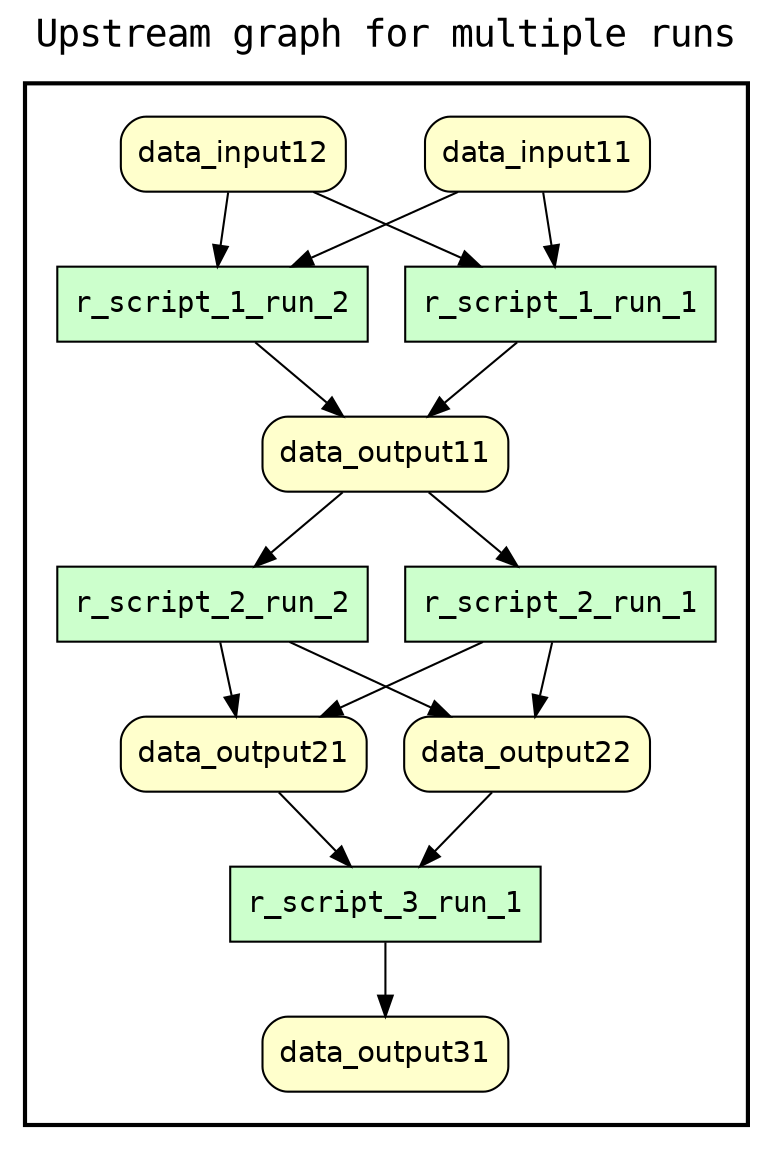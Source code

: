 
digraph yw_data_view {
rankdir=TB
fontname=Courier; fontsize=18; labelloc=t
label="Upstream graph for multiple runs"
subgraph cluster_workflow { label=""; color=black; penwidth=2
subgraph cluster_workflow_inner { label=""; color=white
node[shape=box style="filled" fillcolor="#CCFFCC" peripheries=1 fontname=Courier]
r_script_2_run_2
r_script_2_run_1
r_script_1_run_2
r_script_1_run_1
r_script_3_run_1
node[shape=box style="rounded,filled" fillcolor="#FFFFCC" peripheries=1 fontname=Helvetica]
data_input11
data_input11
data_input12
data_input12
data_output11
data_output11
data_output11
data_output11
data_output21
data_output21
data_output21
data_output22
data_output22
data_output22
data_output31
}}
data_output22 -> r_script_3_run_1
data_output21 -> r_script_3_run_1
data_input12 -> r_script_1_run_1
data_input12 -> r_script_1_run_2
data_input11 -> r_script_1_run_1
data_input11 -> r_script_1_run_2
data_output11 -> r_script_2_run_1
data_output11 -> r_script_2_run_2
r_script_1_run_1 -> data_output11
r_script_1_run_2 -> data_output11
r_script_2_run_1 -> data_output21
r_script_2_run_2 -> data_output21
r_script_2_run_1 -> data_output22
r_script_2_run_2 -> data_output22
r_script_3_run_1 -> data_output31
}


